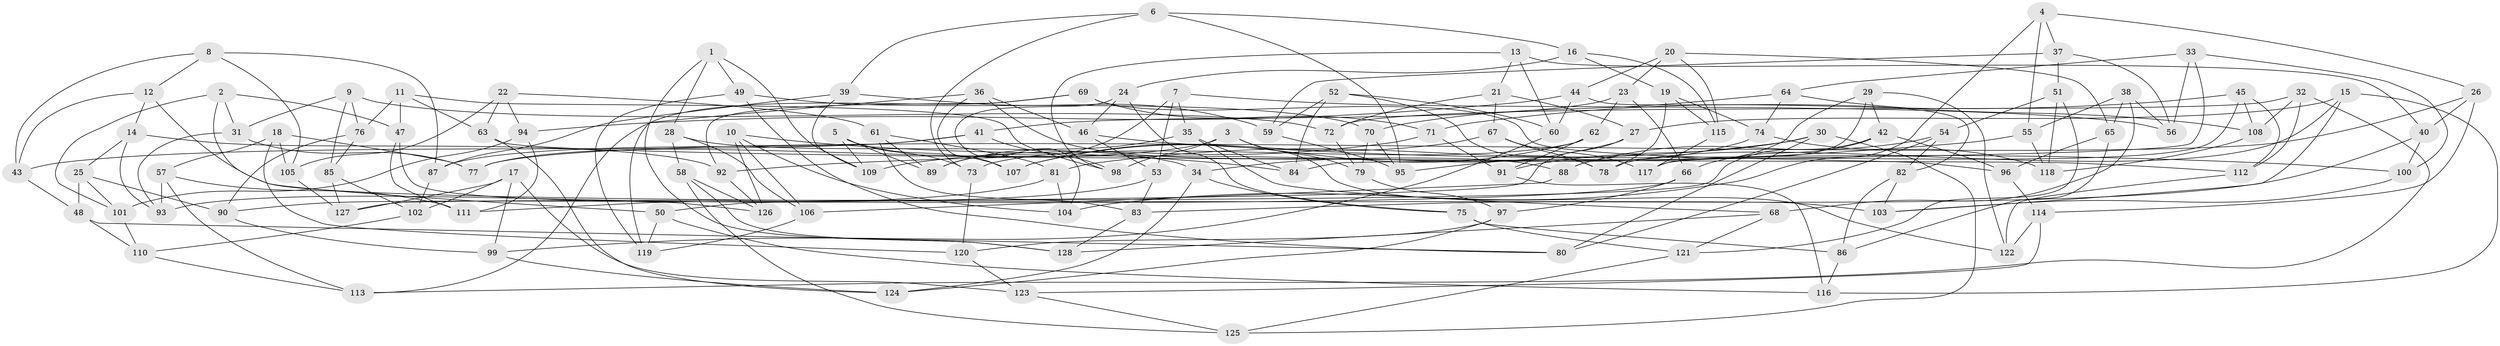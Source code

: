 // Generated by graph-tools (version 1.1) at 2025/03/03/09/25 03:03:09]
// undirected, 128 vertices, 256 edges
graph export_dot {
graph [start="1"]
  node [color=gray90,style=filled];
  1;
  2;
  3;
  4;
  5;
  6;
  7;
  8;
  9;
  10;
  11;
  12;
  13;
  14;
  15;
  16;
  17;
  18;
  19;
  20;
  21;
  22;
  23;
  24;
  25;
  26;
  27;
  28;
  29;
  30;
  31;
  32;
  33;
  34;
  35;
  36;
  37;
  38;
  39;
  40;
  41;
  42;
  43;
  44;
  45;
  46;
  47;
  48;
  49;
  50;
  51;
  52;
  53;
  54;
  55;
  56;
  57;
  58;
  59;
  60;
  61;
  62;
  63;
  64;
  65;
  66;
  67;
  68;
  69;
  70;
  71;
  72;
  73;
  74;
  75;
  76;
  77;
  78;
  79;
  80;
  81;
  82;
  83;
  84;
  85;
  86;
  87;
  88;
  89;
  90;
  91;
  92;
  93;
  94;
  95;
  96;
  97;
  98;
  99;
  100;
  101;
  102;
  103;
  104;
  105;
  106;
  107;
  108;
  109;
  110;
  111;
  112;
  113;
  114;
  115;
  116;
  117;
  118;
  119;
  120;
  121;
  122;
  123;
  124;
  125;
  126;
  127;
  128;
  1 -- 128;
  1 -- 49;
  1 -- 28;
  1 -- 109;
  2 -- 31;
  2 -- 101;
  2 -- 47;
  2 -- 50;
  3 -- 77;
  3 -- 122;
  3 -- 79;
  3 -- 98;
  4 -- 37;
  4 -- 55;
  4 -- 26;
  4 -- 104;
  5 -- 107;
  5 -- 89;
  5 -- 73;
  5 -- 109;
  6 -- 73;
  6 -- 39;
  6 -- 95;
  6 -- 16;
  7 -- 89;
  7 -- 35;
  7 -- 56;
  7 -- 53;
  8 -- 12;
  8 -- 87;
  8 -- 105;
  8 -- 43;
  9 -- 72;
  9 -- 85;
  9 -- 76;
  9 -- 31;
  10 -- 126;
  10 -- 106;
  10 -- 84;
  10 -- 104;
  11 -- 63;
  11 -- 47;
  11 -- 98;
  11 -- 76;
  12 -- 14;
  12 -- 103;
  12 -- 43;
  13 -- 60;
  13 -- 40;
  13 -- 21;
  13 -- 98;
  14 -- 93;
  14 -- 92;
  14 -- 25;
  15 -- 103;
  15 -- 78;
  15 -- 27;
  15 -- 116;
  16 -- 24;
  16 -- 115;
  16 -- 19;
  17 -- 102;
  17 -- 99;
  17 -- 123;
  17 -- 127;
  18 -- 120;
  18 -- 57;
  18 -- 105;
  18 -- 77;
  19 -- 115;
  19 -- 74;
  19 -- 78;
  20 -- 65;
  20 -- 115;
  20 -- 23;
  20 -- 44;
  21 -- 27;
  21 -- 67;
  21 -- 72;
  22 -- 105;
  22 -- 61;
  22 -- 63;
  22 -- 94;
  23 -- 62;
  23 -- 41;
  23 -- 66;
  24 -- 104;
  24 -- 46;
  24 -- 75;
  25 -- 90;
  25 -- 48;
  25 -- 101;
  26 -- 114;
  26 -- 77;
  26 -- 40;
  27 -- 34;
  27 -- 50;
  28 -- 58;
  28 -- 34;
  28 -- 106;
  29 -- 88;
  29 -- 42;
  29 -- 122;
  29 -- 117;
  30 -- 80;
  30 -- 81;
  30 -- 91;
  30 -- 125;
  31 -- 93;
  31 -- 77;
  32 -- 113;
  32 -- 112;
  32 -- 108;
  32 -- 72;
  33 -- 100;
  33 -- 84;
  33 -- 64;
  33 -- 56;
  34 -- 75;
  34 -- 124;
  35 -- 68;
  35 -- 84;
  35 -- 89;
  36 -- 88;
  36 -- 119;
  36 -- 46;
  36 -- 107;
  37 -- 59;
  37 -- 51;
  37 -- 56;
  38 -- 65;
  38 -- 55;
  38 -- 56;
  38 -- 68;
  39 -- 109;
  39 -- 59;
  39 -- 87;
  40 -- 83;
  40 -- 100;
  41 -- 43;
  41 -- 98;
  41 -- 87;
  42 -- 66;
  42 -- 96;
  42 -- 127;
  43 -- 48;
  44 -- 82;
  44 -- 94;
  44 -- 60;
  45 -- 112;
  45 -- 117;
  45 -- 71;
  45 -- 108;
  46 -- 100;
  46 -- 53;
  47 -- 126;
  47 -- 111;
  48 -- 110;
  48 -- 80;
  49 -- 119;
  49 -- 70;
  49 -- 80;
  50 -- 116;
  50 -- 119;
  51 -- 54;
  51 -- 118;
  51 -- 121;
  52 -- 78;
  52 -- 84;
  52 -- 60;
  52 -- 59;
  53 -- 111;
  53 -- 83;
  54 -- 82;
  54 -- 88;
  54 -- 80;
  55 -- 92;
  55 -- 118;
  57 -- 93;
  57 -- 111;
  57 -- 113;
  58 -- 125;
  58 -- 128;
  58 -- 126;
  59 -- 95;
  60 -- 99;
  61 -- 83;
  61 -- 89;
  61 -- 81;
  62 -- 91;
  62 -- 73;
  62 -- 107;
  63 -- 112;
  63 -- 124;
  64 -- 74;
  64 -- 108;
  64 -- 70;
  65 -- 96;
  65 -- 86;
  66 -- 90;
  66 -- 97;
  67 -- 117;
  67 -- 107;
  67 -- 78;
  68 -- 128;
  68 -- 121;
  69 -- 92;
  69 -- 96;
  69 -- 113;
  69 -- 71;
  70 -- 79;
  70 -- 95;
  71 -- 91;
  71 -- 109;
  72 -- 79;
  73 -- 120;
  74 -- 95;
  74 -- 118;
  75 -- 86;
  75 -- 121;
  76 -- 85;
  76 -- 90;
  79 -- 97;
  81 -- 104;
  81 -- 93;
  82 -- 103;
  82 -- 86;
  83 -- 128;
  85 -- 127;
  85 -- 102;
  86 -- 116;
  87 -- 102;
  88 -- 106;
  90 -- 99;
  91 -- 116;
  92 -- 126;
  94 -- 111;
  94 -- 101;
  96 -- 114;
  97 -- 120;
  97 -- 124;
  99 -- 124;
  100 -- 103;
  101 -- 110;
  102 -- 110;
  105 -- 127;
  106 -- 119;
  108 -- 118;
  110 -- 113;
  112 -- 122;
  114 -- 123;
  114 -- 122;
  115 -- 117;
  120 -- 123;
  121 -- 125;
  123 -- 125;
}
